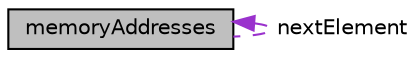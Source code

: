 digraph "memoryAddresses"
{
  bgcolor="transparent";
  edge [fontname="Helvetica",fontsize="10",labelfontname="Helvetica",labelfontsize="10"];
  node [fontname="Helvetica",fontsize="10",shape=record];
  Node1 [label="memoryAddresses",height=0.2,width=0.4,color="black", fillcolor="grey75", style="filled" fontcolor="black"];
  Node1 -> Node1 [dir="back",color="darkorchid3",fontsize="10",style="dashed",label=" nextElement" ];
}
